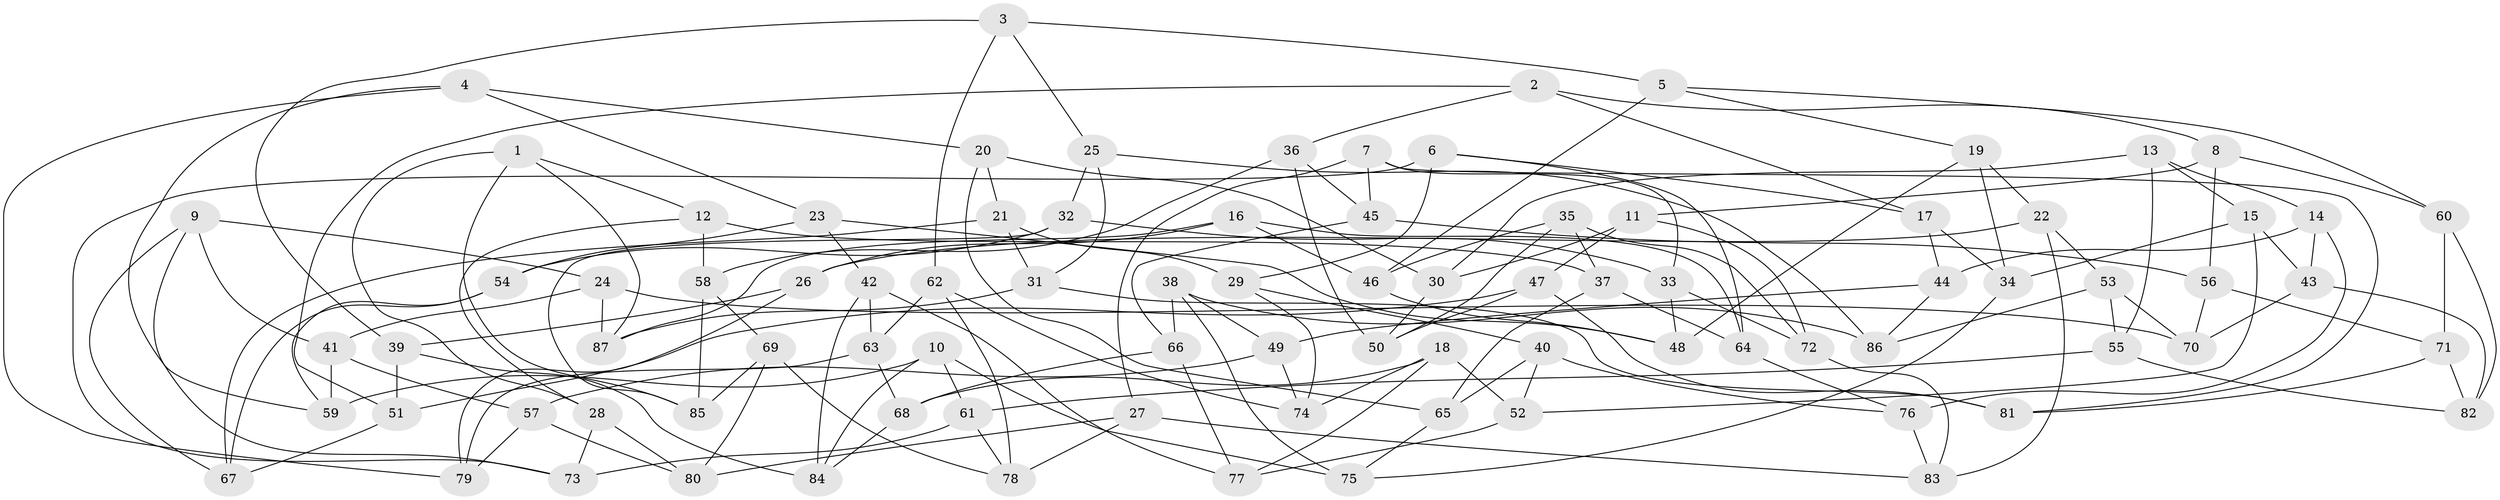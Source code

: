 // Generated by graph-tools (version 1.1) at 2025/50/03/09/25 03:50:46]
// undirected, 87 vertices, 174 edges
graph export_dot {
graph [start="1"]
  node [color=gray90,style=filled];
  1;
  2;
  3;
  4;
  5;
  6;
  7;
  8;
  9;
  10;
  11;
  12;
  13;
  14;
  15;
  16;
  17;
  18;
  19;
  20;
  21;
  22;
  23;
  24;
  25;
  26;
  27;
  28;
  29;
  30;
  31;
  32;
  33;
  34;
  35;
  36;
  37;
  38;
  39;
  40;
  41;
  42;
  43;
  44;
  45;
  46;
  47;
  48;
  49;
  50;
  51;
  52;
  53;
  54;
  55;
  56;
  57;
  58;
  59;
  60;
  61;
  62;
  63;
  64;
  65;
  66;
  67;
  68;
  69;
  70;
  71;
  72;
  73;
  74;
  75;
  76;
  77;
  78;
  79;
  80;
  81;
  82;
  83;
  84;
  85;
  86;
  87;
  1 -- 87;
  1 -- 85;
  1 -- 28;
  1 -- 12;
  2 -- 8;
  2 -- 51;
  2 -- 17;
  2 -- 36;
  3 -- 62;
  3 -- 5;
  3 -- 39;
  3 -- 25;
  4 -- 23;
  4 -- 79;
  4 -- 20;
  4 -- 59;
  5 -- 19;
  5 -- 46;
  5 -- 60;
  6 -- 17;
  6 -- 64;
  6 -- 29;
  6 -- 73;
  7 -- 27;
  7 -- 45;
  7 -- 33;
  7 -- 81;
  8 -- 60;
  8 -- 56;
  8 -- 11;
  9 -- 73;
  9 -- 67;
  9 -- 41;
  9 -- 24;
  10 -- 61;
  10 -- 59;
  10 -- 75;
  10 -- 84;
  11 -- 47;
  11 -- 30;
  11 -- 72;
  12 -- 58;
  12 -- 28;
  12 -- 37;
  13 -- 14;
  13 -- 55;
  13 -- 30;
  13 -- 15;
  14 -- 43;
  14 -- 76;
  14 -- 44;
  15 -- 52;
  15 -- 34;
  15 -- 43;
  16 -- 87;
  16 -- 46;
  16 -- 64;
  16 -- 26;
  17 -- 34;
  17 -- 44;
  18 -- 52;
  18 -- 68;
  18 -- 74;
  18 -- 77;
  19 -- 48;
  19 -- 22;
  19 -- 34;
  20 -- 30;
  20 -- 65;
  20 -- 21;
  21 -- 31;
  21 -- 67;
  21 -- 29;
  22 -- 26;
  22 -- 83;
  22 -- 53;
  23 -- 42;
  23 -- 48;
  23 -- 54;
  24 -- 41;
  24 -- 87;
  24 -- 70;
  25 -- 32;
  25 -- 31;
  25 -- 86;
  26 -- 79;
  26 -- 39;
  27 -- 83;
  27 -- 80;
  27 -- 78;
  28 -- 80;
  28 -- 73;
  29 -- 40;
  29 -- 74;
  30 -- 50;
  31 -- 87;
  31 -- 81;
  32 -- 33;
  32 -- 54;
  32 -- 85;
  33 -- 72;
  33 -- 48;
  34 -- 75;
  35 -- 50;
  35 -- 37;
  35 -- 72;
  35 -- 46;
  36 -- 58;
  36 -- 50;
  36 -- 45;
  37 -- 64;
  37 -- 65;
  38 -- 49;
  38 -- 66;
  38 -- 75;
  38 -- 86;
  39 -- 84;
  39 -- 51;
  40 -- 76;
  40 -- 52;
  40 -- 65;
  41 -- 57;
  41 -- 59;
  42 -- 84;
  42 -- 63;
  42 -- 77;
  43 -- 70;
  43 -- 82;
  44 -- 86;
  44 -- 49;
  45 -- 56;
  45 -- 66;
  46 -- 48;
  47 -- 51;
  47 -- 50;
  47 -- 81;
  49 -- 57;
  49 -- 74;
  51 -- 67;
  52 -- 77;
  53 -- 86;
  53 -- 70;
  53 -- 55;
  54 -- 59;
  54 -- 67;
  55 -- 82;
  55 -- 61;
  56 -- 71;
  56 -- 70;
  57 -- 80;
  57 -- 79;
  58 -- 85;
  58 -- 69;
  60 -- 71;
  60 -- 82;
  61 -- 73;
  61 -- 78;
  62 -- 74;
  62 -- 63;
  62 -- 78;
  63 -- 79;
  63 -- 68;
  64 -- 76;
  65 -- 75;
  66 -- 68;
  66 -- 77;
  68 -- 84;
  69 -- 80;
  69 -- 78;
  69 -- 85;
  71 -- 82;
  71 -- 81;
  72 -- 83;
  76 -- 83;
}
